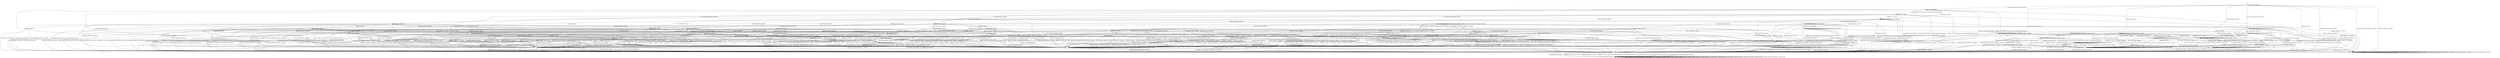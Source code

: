 digraph h16 {
s0 [label="s0"];
s1 [label="s1"];
s2 [label="s2"];
s6 [label="s6"];
s10 [label="s10"];
s11 [label="s11"];
s50 [label="s50"];
s51 [label="s51"];
s3 [label="s3"];
s4 [label="s4"];
s7 [label="s7"];
s8 [label="s8"];
s9 [label="s9"];
s12 [label="s12"];
s14 [label="s14"];
s52 [label="s52"];
s54 [label="s54"];
s55 [label="s55"];
s57 [label="s57"];
s5 [label="s5"];
s13 [label="s13"];
s15 [label="s15"];
s16 [label="s16"];
s19 [label="s19"];
s24 [label="s24"];
s26 [label="s26"];
s27 [label="s27"];
s31 [label="s31"];
s38 [label="s38"];
s53 [label="s53"];
s56 [label="s56"];
s58 [label="s58"];
s17 [label="s17"];
s25 [label="s25"];
s32 [label="s32"];
s33 [label="s33"];
s34 [label="s34"];
s35 [label="s35"];
s39 [label="s39"];
s40 [label="s40"];
s44 [label="s44"];
s47 [label="s47"];
s18 [label="s18"];
s20 [label="s20"];
s21 [label="s21"];
s22 [label="s22"];
s43 [label="s43"];
s46 [label="s46"];
s48 [label="s48"];
s49 [label="s49"];
s23 [label="s23"];
s28 [label="s28"];
s29 [label="s29"];
s30 [label="s30"];
s36 [label="s36"];
s41 [label="s41"];
s37 [label="s37"];
s42 [label="s42"];
s45 [label="s45"];
s0 -> s1 [label="RSA_CLIENT_HELLO / HELLO_VERIFY_REQUEST"];
s0 -> s2 [label="RSA_CLIENT_KEY_EXCHANGE / TIMEOUT"];
s0 -> s10 [label="CHANGE_CIPHER_SPEC / TIMEOUT"];
s0 -> s11 [label="FINISHED / TIMEOUT"];
s0 -> s0 [label="APPLICATION / TIMEOUT"];
s0 -> s51 [label="CERTIFICATE / TIMEOUT"];
s0 -> s50 [label="EMPTY_CERTIFICATE / TIMEOUT"];
s0 -> s11 [label="CERTIFICATE_VERIFY / TIMEOUT"];
s0 -> s6 [label="Alert(WARNING,CLOSE_NOTIFY) / TIMEOUT"];
s0 -> s6 [label="Alert(FATAL,UNEXPECTED_MESSAGE) / TIMEOUT"];
s1 -> s3 [label="RSA_CLIENT_HELLO / SERVER_HELLO,CERTIFICATE,SERVER_HELLO_DONE"];
s1 -> s4 [label="RSA_CLIENT_KEY_EXCHANGE / TIMEOUT"];
s1 -> s10 [label="CHANGE_CIPHER_SPEC / TIMEOUT"];
s1 -> s7 [label="FINISHED / TIMEOUT"];
s1 -> s1 [label="APPLICATION / TIMEOUT"];
s1 -> s12 [label="CERTIFICATE / TIMEOUT"];
s1 -> s14 [label="EMPTY_CERTIFICATE / TIMEOUT"];
s1 -> s7 [label="CERTIFICATE_VERIFY / TIMEOUT"];
s1 -> s6 [label="Alert(WARNING,CLOSE_NOTIFY) / Alert(WARNING,CLOSE_NOTIFY)"];
s1 -> s6 [label="Alert(FATAL,UNEXPECTED_MESSAGE) / TIMEOUT"];
s2 -> s52 [label="RSA_CLIENT_HELLO / TIMEOUT"];
s2 -> s11 [label="RSA_CLIENT_KEY_EXCHANGE / TIMEOUT"];
s2 -> s8 [label="CHANGE_CIPHER_SPEC / TIMEOUT"];
s2 -> s54 [label="FINISHED / TIMEOUT"];
s2 -> s2 [label="APPLICATION / TIMEOUT"];
s2 -> s57 [label="CERTIFICATE / TIMEOUT"];
s2 -> s57 [label="EMPTY_CERTIFICATE / TIMEOUT"];
s2 -> s2 [label="CERTIFICATE_VERIFY / TIMEOUT"];
s2 -> s6 [label="Alert(WARNING,CLOSE_NOTIFY) / TIMEOUT"];
s2 -> s6 [label="Alert(FATAL,UNEXPECTED_MESSAGE) / TIMEOUT"];
s6 -> s9 [label="RSA_CLIENT_HELLO / TIMEOUT"];
s6 -> s9 [label="RSA_CLIENT_KEY_EXCHANGE / TIMEOUT"];
s6 -> s9 [label="CHANGE_CIPHER_SPEC / TIMEOUT"];
s6 -> s9 [label="FINISHED / TIMEOUT"];
s6 -> s9 [label="APPLICATION / TIMEOUT"];
s6 -> s9 [label="CERTIFICATE / TIMEOUT"];
s6 -> s9 [label="EMPTY_CERTIFICATE / TIMEOUT"];
s6 -> s9 [label="CERTIFICATE_VERIFY / TIMEOUT"];
s6 -> s9 [label="Alert(WARNING,CLOSE_NOTIFY) / TIMEOUT"];
s6 -> s9 [label="Alert(FATAL,UNEXPECTED_MESSAGE) / TIMEOUT"];
s10 -> s10 [label="RSA_CLIENT_HELLO / TIMEOUT"];
s10 -> s10 [label="RSA_CLIENT_KEY_EXCHANGE / TIMEOUT"];
s10 -> s10 [label="CHANGE_CIPHER_SPEC / TIMEOUT"];
s10 -> s10 [label="FINISHED / TIMEOUT"];
s10 -> s10 [label="APPLICATION / TIMEOUT"];
s10 -> s10 [label="CERTIFICATE / TIMEOUT"];
s10 -> s10 [label="EMPTY_CERTIFICATE / TIMEOUT"];
s10 -> s10 [label="CERTIFICATE_VERIFY / TIMEOUT"];
s10 -> s10 [label="Alert(WARNING,CLOSE_NOTIFY) / TIMEOUT"];
s10 -> s10 [label="Alert(FATAL,UNEXPECTED_MESSAGE) / TIMEOUT"];
s11 -> s11 [label="RSA_CLIENT_HELLO / TIMEOUT"];
s11 -> s11 [label="RSA_CLIENT_KEY_EXCHANGE / TIMEOUT"];
s11 -> s10 [label="CHANGE_CIPHER_SPEC / TIMEOUT"];
s11 -> s11 [label="FINISHED / TIMEOUT"];
s11 -> s11 [label="APPLICATION / TIMEOUT"];
s11 -> s11 [label="CERTIFICATE / TIMEOUT"];
s11 -> s11 [label="EMPTY_CERTIFICATE / TIMEOUT"];
s11 -> s11 [label="CERTIFICATE_VERIFY / TIMEOUT"];
s11 -> s6 [label="Alert(WARNING,CLOSE_NOTIFY) / TIMEOUT"];
s11 -> s6 [label="Alert(FATAL,UNEXPECTED_MESSAGE) / TIMEOUT"];
s50 -> s50 [label="RSA_CLIENT_HELLO / TIMEOUT"];
s50 -> s57 [label="RSA_CLIENT_KEY_EXCHANGE / TIMEOUT"];
s50 -> s8 [label="CHANGE_CIPHER_SPEC / TIMEOUT"];
s50 -> s55 [label="FINISHED / TIMEOUT"];
s50 -> s50 [label="APPLICATION / TIMEOUT"];
s50 -> s11 [label="CERTIFICATE / TIMEOUT"];
s50 -> s11 [label="EMPTY_CERTIFICATE / TIMEOUT"];
s50 -> s57 [label="CERTIFICATE_VERIFY / TIMEOUT"];
s50 -> s6 [label="Alert(WARNING,CLOSE_NOTIFY) / TIMEOUT"];
s50 -> s6 [label="Alert(FATAL,UNEXPECTED_MESSAGE) / TIMEOUT"];
s51 -> s51 [label="RSA_CLIENT_HELLO / TIMEOUT"];
s51 -> s11 [label="RSA_CLIENT_KEY_EXCHANGE / TIMEOUT"];
s51 -> s10 [label="CHANGE_CIPHER_SPEC / TIMEOUT"];
s51 -> s51 [label="FINISHED / TIMEOUT"];
s51 -> s51 [label="APPLICATION / TIMEOUT"];
s51 -> s11 [label="CERTIFICATE / TIMEOUT"];
s51 -> s11 [label="EMPTY_CERTIFICATE / TIMEOUT"];
s51 -> s57 [label="CERTIFICATE_VERIFY / TIMEOUT"];
s51 -> s6 [label="Alert(WARNING,CLOSE_NOTIFY) / TIMEOUT"];
s51 -> s6 [label="Alert(FATAL,UNEXPECTED_MESSAGE) / TIMEOUT"];
s3 -> s6 [label="RSA_CLIENT_HELLO / Alert(FATAL,UNEXPECTED_MESSAGE)"];
s3 -> s15 [label="RSA_CLIENT_KEY_EXCHANGE / TIMEOUT"];
s3 -> s10 [label="CHANGE_CIPHER_SPEC / TIMEOUT"];
s3 -> s7 [label="FINISHED / TIMEOUT"];
s3 -> s3 [label="APPLICATION / TIMEOUT"];
s3 -> s12 [label="CERTIFICATE / TIMEOUT"];
s3 -> s14 [label="EMPTY_CERTIFICATE / TIMEOUT"];
s3 -> s7 [label="CERTIFICATE_VERIFY / TIMEOUT"];
s3 -> s6 [label="Alert(WARNING,CLOSE_NOTIFY) / Alert(WARNING,CLOSE_NOTIFY)"];
s3 -> s6 [label="Alert(FATAL,UNEXPECTED_MESSAGE) / TIMEOUT"];
s4 -> s16 [label="RSA_CLIENT_HELLO / TIMEOUT"];
s4 -> s7 [label="RSA_CLIENT_KEY_EXCHANGE / TIMEOUT"];
s4 -> s5 [label="CHANGE_CIPHER_SPEC / TIMEOUT"];
s4 -> s24 [label="FINISHED / TIMEOUT"];
s4 -> s4 [label="APPLICATION / TIMEOUT"];
s4 -> s31 [label="CERTIFICATE / TIMEOUT"];
s4 -> s31 [label="EMPTY_CERTIFICATE / TIMEOUT"];
s4 -> s13 [label="CERTIFICATE_VERIFY / TIMEOUT"];
s4 -> s6 [label="Alert(WARNING,CLOSE_NOTIFY) / Alert(WARNING,CLOSE_NOTIFY)"];
s4 -> s6 [label="Alert(FATAL,UNEXPECTED_MESSAGE) / TIMEOUT"];
s7 -> s7 [label="RSA_CLIENT_HELLO / TIMEOUT"];
s7 -> s7 [label="RSA_CLIENT_KEY_EXCHANGE / TIMEOUT"];
s7 -> s10 [label="CHANGE_CIPHER_SPEC / TIMEOUT"];
s7 -> s7 [label="FINISHED / TIMEOUT"];
s7 -> s7 [label="APPLICATION / TIMEOUT"];
s7 -> s7 [label="CERTIFICATE / TIMEOUT"];
s7 -> s7 [label="EMPTY_CERTIFICATE / TIMEOUT"];
s7 -> s7 [label="CERTIFICATE_VERIFY / TIMEOUT"];
s7 -> s6 [label="Alert(WARNING,CLOSE_NOTIFY) / Alert(WARNING,CLOSE_NOTIFY)"];
s7 -> s6 [label="Alert(FATAL,UNEXPECTED_MESSAGE) / TIMEOUT"];
s8 -> s6 [label="RSA_CLIENT_HELLO / TIMEOUT"];
s8 -> s6 [label="RSA_CLIENT_KEY_EXCHANGE / TIMEOUT"];
s8 -> s10 [label="CHANGE_CIPHER_SPEC / TIMEOUT"];
s8 -> s6 [label="FINISHED / TIMEOUT"];
s8 -> s8 [label="APPLICATION / TIMEOUT"];
s8 -> s6 [label="CERTIFICATE / TIMEOUT"];
s8 -> s6 [label="EMPTY_CERTIFICATE / TIMEOUT"];
s8 -> s6 [label="CERTIFICATE_VERIFY / TIMEOUT"];
s8 -> s8 [label="Alert(WARNING,CLOSE_NOTIFY) / TIMEOUT"];
s8 -> s8 [label="Alert(FATAL,UNEXPECTED_MESSAGE) / TIMEOUT"];
s9 -> s9 [label="RSA_CLIENT_HELLO / SOCKET_CLOSED"];
s9 -> s9 [label="RSA_CLIENT_KEY_EXCHANGE / SOCKET_CLOSED"];
s9 -> s9 [label="CHANGE_CIPHER_SPEC / SOCKET_CLOSED"];
s9 -> s9 [label="FINISHED / SOCKET_CLOSED"];
s9 -> s9 [label="APPLICATION / SOCKET_CLOSED"];
s9 -> s9 [label="CERTIFICATE / SOCKET_CLOSED"];
s9 -> s9 [label="EMPTY_CERTIFICATE / SOCKET_CLOSED"];
s9 -> s9 [label="CERTIFICATE_VERIFY / SOCKET_CLOSED"];
s9 -> s9 [label="Alert(WARNING,CLOSE_NOTIFY) / SOCKET_CLOSED"];
s9 -> s9 [label="Alert(FATAL,UNEXPECTED_MESSAGE) / SOCKET_CLOSED"];
s12 -> s38 [label="RSA_CLIENT_HELLO / TIMEOUT"];
s12 -> s53 [label="RSA_CLIENT_KEY_EXCHANGE / TIMEOUT"];
s12 -> s10 [label="CHANGE_CIPHER_SPEC / TIMEOUT"];
s12 -> s12 [label="FINISHED / TIMEOUT"];
s12 -> s12 [label="APPLICATION / TIMEOUT"];
s12 -> s7 [label="CERTIFICATE / TIMEOUT"];
s12 -> s7 [label="EMPTY_CERTIFICATE / TIMEOUT"];
s12 -> s19 [label="CERTIFICATE_VERIFY / TIMEOUT"];
s12 -> s6 [label="Alert(WARNING,CLOSE_NOTIFY) / Alert(WARNING,CLOSE_NOTIFY)"];
s12 -> s6 [label="Alert(FATAL,UNEXPECTED_MESSAGE) / TIMEOUT"];
s14 -> s26 [label="RSA_CLIENT_HELLO / TIMEOUT"];
s14 -> s31 [label="RSA_CLIENT_KEY_EXCHANGE / TIMEOUT"];
s14 -> s5 [label="CHANGE_CIPHER_SPEC / TIMEOUT"];
s14 -> s27 [label="FINISHED / TIMEOUT"];
s14 -> s14 [label="APPLICATION / TIMEOUT"];
s14 -> s7 [label="CERTIFICATE / TIMEOUT"];
s14 -> s7 [label="EMPTY_CERTIFICATE / TIMEOUT"];
s14 -> s19 [label="CERTIFICATE_VERIFY / TIMEOUT"];
s14 -> s6 [label="Alert(WARNING,CLOSE_NOTIFY) / Alert(WARNING,CLOSE_NOTIFY)"];
s14 -> s6 [label="Alert(FATAL,UNEXPECTED_MESSAGE) / TIMEOUT"];
s52 -> s11 [label="RSA_CLIENT_HELLO / TIMEOUT"];
s52 -> s11 [label="RSA_CLIENT_KEY_EXCHANGE / TIMEOUT"];
s52 -> s8 [label="CHANGE_CIPHER_SPEC / TIMEOUT"];
s52 -> s56 [label="FINISHED / TIMEOUT"];
s52 -> s52 [label="APPLICATION / TIMEOUT"];
s52 -> s57 [label="CERTIFICATE / TIMEOUT"];
s52 -> s57 [label="EMPTY_CERTIFICATE / TIMEOUT"];
s52 -> s52 [label="CERTIFICATE_VERIFY / TIMEOUT"];
s52 -> s6 [label="Alert(WARNING,CLOSE_NOTIFY) / TIMEOUT"];
s52 -> s6 [label="Alert(FATAL,UNEXPECTED_MESSAGE) / TIMEOUT"];
s54 -> s56 [label="RSA_CLIENT_HELLO / TIMEOUT"];
s54 -> s11 [label="RSA_CLIENT_KEY_EXCHANGE / TIMEOUT"];
s54 -> s8 [label="CHANGE_CIPHER_SPEC / TIMEOUT"];
s54 -> s11 [label="FINISHED / TIMEOUT"];
s54 -> s54 [label="APPLICATION / TIMEOUT"];
s54 -> s58 [label="CERTIFICATE / TIMEOUT"];
s54 -> s58 [label="EMPTY_CERTIFICATE / TIMEOUT"];
s54 -> s54 [label="CERTIFICATE_VERIFY / TIMEOUT"];
s54 -> s6 [label="Alert(WARNING,CLOSE_NOTIFY) / TIMEOUT"];
s54 -> s6 [label="Alert(FATAL,UNEXPECTED_MESSAGE) / TIMEOUT"];
s55 -> s55 [label="RSA_CLIENT_HELLO / TIMEOUT"];
s55 -> s58 [label="RSA_CLIENT_KEY_EXCHANGE / TIMEOUT"];
s55 -> s8 [label="CHANGE_CIPHER_SPEC / TIMEOUT"];
s55 -> s11 [label="FINISHED / TIMEOUT"];
s55 -> s55 [label="APPLICATION / TIMEOUT"];
s55 -> s11 [label="CERTIFICATE / TIMEOUT"];
s55 -> s11 [label="EMPTY_CERTIFICATE / TIMEOUT"];
s55 -> s58 [label="CERTIFICATE_VERIFY / TIMEOUT"];
s55 -> s6 [label="Alert(WARNING,CLOSE_NOTIFY) / TIMEOUT"];
s55 -> s6 [label="Alert(FATAL,UNEXPECTED_MESSAGE) / TIMEOUT"];
s57 -> s57 [label="RSA_CLIENT_HELLO / TIMEOUT"];
s57 -> s11 [label="RSA_CLIENT_KEY_EXCHANGE / TIMEOUT"];
s57 -> s8 [label="CHANGE_CIPHER_SPEC / TIMEOUT"];
s57 -> s58 [label="FINISHED / TIMEOUT"];
s57 -> s57 [label="APPLICATION / TIMEOUT"];
s57 -> s11 [label="CERTIFICATE / TIMEOUT"];
s57 -> s11 [label="EMPTY_CERTIFICATE / TIMEOUT"];
s57 -> s57 [label="CERTIFICATE_VERIFY / TIMEOUT"];
s57 -> s6 [label="Alert(WARNING,CLOSE_NOTIFY) / TIMEOUT"];
s57 -> s6 [label="Alert(FATAL,UNEXPECTED_MESSAGE) / TIMEOUT"];
s5 -> s6 [label="RSA_CLIENT_HELLO / Alert(FATAL,UNEXPECTED_MESSAGE)"];
s5 -> s6 [label="RSA_CLIENT_KEY_EXCHANGE / Alert(FATAL,UNEXPECTED_MESSAGE)"];
s5 -> s10 [label="CHANGE_CIPHER_SPEC / TIMEOUT"];
s5 -> s6 [label="FINISHED / Alert(FATAL,UNEXPECTED_MESSAGE)"];
s5 -> s5 [label="APPLICATION / TIMEOUT"];
s5 -> s6 [label="CERTIFICATE / Alert(FATAL,UNEXPECTED_MESSAGE)"];
s5 -> s6 [label="EMPTY_CERTIFICATE / Alert(FATAL,UNEXPECTED_MESSAGE)"];
s5 -> s6 [label="CERTIFICATE_VERIFY / Alert(FATAL,UNEXPECTED_MESSAGE)"];
s5 -> s5 [label="Alert(WARNING,CLOSE_NOTIFY) / TIMEOUT"];
s5 -> s5 [label="Alert(FATAL,UNEXPECTED_MESSAGE) / TIMEOUT"];
s13 -> s39 [label="RSA_CLIENT_HELLO / TIMEOUT"];
s13 -> s7 [label="RSA_CLIENT_KEY_EXCHANGE / TIMEOUT"];
s13 -> s5 [label="CHANGE_CIPHER_SPEC / TIMEOUT"];
s13 -> s25 [label="FINISHED / TIMEOUT"];
s13 -> s13 [label="APPLICATION / TIMEOUT"];
s13 -> s32 [label="CERTIFICATE / TIMEOUT"];
s13 -> s32 [label="EMPTY_CERTIFICATE / TIMEOUT"];
s13 -> s7 [label="CERTIFICATE_VERIFY / TIMEOUT"];
s13 -> s6 [label="Alert(WARNING,CLOSE_NOTIFY) / Alert(WARNING,CLOSE_NOTIFY)"];
s13 -> s6 [label="Alert(FATAL,UNEXPECTED_MESSAGE) / TIMEOUT"];
s15 -> s16 [label="RSA_CLIENT_HELLO / TIMEOUT"];
s15 -> s7 [label="RSA_CLIENT_KEY_EXCHANGE / TIMEOUT"];
s15 -> s17 [label="CHANGE_CIPHER_SPEC / TIMEOUT"];
s15 -> s24 [label="FINISHED / TIMEOUT"];
s15 -> s15 [label="APPLICATION / TIMEOUT"];
s15 -> s31 [label="CERTIFICATE / TIMEOUT"];
s15 -> s31 [label="EMPTY_CERTIFICATE / TIMEOUT"];
s15 -> s13 [label="CERTIFICATE_VERIFY / TIMEOUT"];
s15 -> s6 [label="Alert(WARNING,CLOSE_NOTIFY) / Alert(WARNING,CLOSE_NOTIFY)"];
s15 -> s6 [label="Alert(FATAL,UNEXPECTED_MESSAGE) / TIMEOUT"];
s16 -> s7 [label="RSA_CLIENT_HELLO / TIMEOUT"];
s16 -> s7 [label="RSA_CLIENT_KEY_EXCHANGE / TIMEOUT"];
s16 -> s5 [label="CHANGE_CIPHER_SPEC / TIMEOUT"];
s16 -> s34 [label="FINISHED / TIMEOUT"];
s16 -> s16 [label="APPLICATION / TIMEOUT"];
s16 -> s33 [label="CERTIFICATE / TIMEOUT"];
s16 -> s33 [label="EMPTY_CERTIFICATE / TIMEOUT"];
s16 -> s39 [label="CERTIFICATE_VERIFY / TIMEOUT"];
s16 -> s6 [label="Alert(WARNING,CLOSE_NOTIFY) / Alert(WARNING,CLOSE_NOTIFY)"];
s16 -> s6 [label="Alert(FATAL,UNEXPECTED_MESSAGE) / TIMEOUT"];
s19 -> s40 [label="RSA_CLIENT_HELLO / TIMEOUT"];
s19 -> s32 [label="RSA_CLIENT_KEY_EXCHANGE / TIMEOUT"];
s19 -> s5 [label="CHANGE_CIPHER_SPEC / TIMEOUT"];
s19 -> s35 [label="FINISHED / TIMEOUT"];
s19 -> s19 [label="APPLICATION / TIMEOUT"];
s19 -> s7 [label="CERTIFICATE / TIMEOUT"];
s19 -> s7 [label="EMPTY_CERTIFICATE / TIMEOUT"];
s19 -> s7 [label="CERTIFICATE_VERIFY / TIMEOUT"];
s19 -> s6 [label="Alert(WARNING,CLOSE_NOTIFY) / Alert(WARNING,CLOSE_NOTIFY)"];
s19 -> s6 [label="Alert(FATAL,UNEXPECTED_MESSAGE) / TIMEOUT"];
s24 -> s34 [label="RSA_CLIENT_HELLO / TIMEOUT"];
s24 -> s7 [label="RSA_CLIENT_KEY_EXCHANGE / TIMEOUT"];
s24 -> s5 [label="CHANGE_CIPHER_SPEC / TIMEOUT"];
s24 -> s7 [label="FINISHED / TIMEOUT"];
s24 -> s24 [label="APPLICATION / TIMEOUT"];
s24 -> s47 [label="CERTIFICATE / TIMEOUT"];
s24 -> s47 [label="EMPTY_CERTIFICATE / TIMEOUT"];
s24 -> s25 [label="CERTIFICATE_VERIFY / TIMEOUT"];
s24 -> s6 [label="Alert(WARNING,CLOSE_NOTIFY) / Alert(WARNING,CLOSE_NOTIFY)"];
s24 -> s6 [label="Alert(FATAL,UNEXPECTED_MESSAGE) / TIMEOUT"];
s26 -> s7 [label="RSA_CLIENT_HELLO / TIMEOUT"];
s26 -> s33 [label="RSA_CLIENT_KEY_EXCHANGE / TIMEOUT"];
s26 -> s5 [label="CHANGE_CIPHER_SPEC / TIMEOUT"];
s26 -> s44 [label="FINISHED / TIMEOUT"];
s26 -> s26 [label="APPLICATION / TIMEOUT"];
s26 -> s7 [label="CERTIFICATE / TIMEOUT"];
s26 -> s7 [label="EMPTY_CERTIFICATE / TIMEOUT"];
s26 -> s40 [label="CERTIFICATE_VERIFY / TIMEOUT"];
s26 -> s6 [label="Alert(WARNING,CLOSE_NOTIFY) / Alert(WARNING,CLOSE_NOTIFY)"];
s26 -> s6 [label="Alert(FATAL,UNEXPECTED_MESSAGE) / TIMEOUT"];
s27 -> s44 [label="RSA_CLIENT_HELLO / TIMEOUT"];
s27 -> s47 [label="RSA_CLIENT_KEY_EXCHANGE / TIMEOUT"];
s27 -> s5 [label="CHANGE_CIPHER_SPEC / TIMEOUT"];
s27 -> s7 [label="FINISHED / TIMEOUT"];
s27 -> s27 [label="APPLICATION / TIMEOUT"];
s27 -> s7 [label="CERTIFICATE / TIMEOUT"];
s27 -> s7 [label="EMPTY_CERTIFICATE / TIMEOUT"];
s27 -> s35 [label="CERTIFICATE_VERIFY / TIMEOUT"];
s27 -> s6 [label="Alert(WARNING,CLOSE_NOTIFY) / Alert(WARNING,CLOSE_NOTIFY)"];
s27 -> s6 [label="Alert(FATAL,UNEXPECTED_MESSAGE) / TIMEOUT"];
s31 -> s33 [label="RSA_CLIENT_HELLO / TIMEOUT"];
s31 -> s7 [label="RSA_CLIENT_KEY_EXCHANGE / TIMEOUT"];
s31 -> s5 [label="CHANGE_CIPHER_SPEC / TIMEOUT"];
s31 -> s47 [label="FINISHED / TIMEOUT"];
s31 -> s31 [label="APPLICATION / TIMEOUT"];
s31 -> s7 [label="CERTIFICATE / TIMEOUT"];
s31 -> s7 [label="EMPTY_CERTIFICATE / TIMEOUT"];
s31 -> s32 [label="CERTIFICATE_VERIFY / TIMEOUT"];
s31 -> s6 [label="Alert(WARNING,CLOSE_NOTIFY) / Alert(WARNING,CLOSE_NOTIFY)"];
s31 -> s6 [label="Alert(FATAL,UNEXPECTED_MESSAGE) / TIMEOUT"];
s38 -> s7 [label="RSA_CLIENT_HELLO / TIMEOUT"];
s38 -> s38 [label="RSA_CLIENT_KEY_EXCHANGE / TIMEOUT"];
s38 -> s10 [label="CHANGE_CIPHER_SPEC / TIMEOUT"];
s38 -> s38 [label="FINISHED / TIMEOUT"];
s38 -> s38 [label="APPLICATION / TIMEOUT"];
s38 -> s7 [label="CERTIFICATE / TIMEOUT"];
s38 -> s7 [label="EMPTY_CERTIFICATE / TIMEOUT"];
s38 -> s40 [label="CERTIFICATE_VERIFY / TIMEOUT"];
s38 -> s6 [label="Alert(WARNING,CLOSE_NOTIFY) / Alert(WARNING,CLOSE_NOTIFY)"];
s38 -> s6 [label="Alert(FATAL,UNEXPECTED_MESSAGE) / TIMEOUT"];
s53 -> s38 [label="RSA_CLIENT_HELLO / TIMEOUT"];
s53 -> s7 [label="RSA_CLIENT_KEY_EXCHANGE / TIMEOUT"];
s53 -> s10 [label="CHANGE_CIPHER_SPEC / TIMEOUT"];
s53 -> s53 [label="FINISHED / TIMEOUT"];
s53 -> s53 [label="APPLICATION / TIMEOUT"];
s53 -> s7 [label="CERTIFICATE / TIMEOUT"];
s53 -> s7 [label="EMPTY_CERTIFICATE / TIMEOUT"];
s53 -> s32 [label="CERTIFICATE_VERIFY / TIMEOUT"];
s53 -> s6 [label="Alert(WARNING,CLOSE_NOTIFY) / Alert(WARNING,CLOSE_NOTIFY)"];
s53 -> s6 [label="Alert(FATAL,UNEXPECTED_MESSAGE) / TIMEOUT"];
s56 -> s11 [label="RSA_CLIENT_HELLO / TIMEOUT"];
s56 -> s11 [label="RSA_CLIENT_KEY_EXCHANGE / TIMEOUT"];
s56 -> s8 [label="CHANGE_CIPHER_SPEC / TIMEOUT"];
s56 -> s11 [label="FINISHED / TIMEOUT"];
s56 -> s56 [label="APPLICATION / TIMEOUT"];
s56 -> s58 [label="CERTIFICATE / TIMEOUT"];
s56 -> s58 [label="EMPTY_CERTIFICATE / TIMEOUT"];
s56 -> s56 [label="CERTIFICATE_VERIFY / TIMEOUT"];
s56 -> s6 [label="Alert(WARNING,CLOSE_NOTIFY) / TIMEOUT"];
s56 -> s6 [label="Alert(FATAL,UNEXPECTED_MESSAGE) / TIMEOUT"];
s58 -> s58 [label="RSA_CLIENT_HELLO / TIMEOUT"];
s58 -> s11 [label="RSA_CLIENT_KEY_EXCHANGE / TIMEOUT"];
s58 -> s8 [label="CHANGE_CIPHER_SPEC / TIMEOUT"];
s58 -> s11 [label="FINISHED / TIMEOUT"];
s58 -> s58 [label="APPLICATION / TIMEOUT"];
s58 -> s11 [label="CERTIFICATE / TIMEOUT"];
s58 -> s11 [label="EMPTY_CERTIFICATE / TIMEOUT"];
s58 -> s58 [label="CERTIFICATE_VERIFY / TIMEOUT"];
s58 -> s6 [label="Alert(WARNING,CLOSE_NOTIFY) / TIMEOUT"];
s58 -> s6 [label="Alert(FATAL,UNEXPECTED_MESSAGE) / TIMEOUT"];
s17 -> s20 [label="RSA_CLIENT_HELLO / TIMEOUT"];
s17 -> s7 [label="RSA_CLIENT_KEY_EXCHANGE / TIMEOUT"];
s17 -> s10 [label="CHANGE_CIPHER_SPEC / TIMEOUT"];
s17 -> s18 [label="FINISHED / CHANGE_CIPHER_SPEC,FINISHED,CHANGE_CIPHER_SPEC,FINISHED"];
s17 -> s17 [label="APPLICATION / TIMEOUT"];
s17 -> s22 [label="CERTIFICATE / TIMEOUT"];
s17 -> s22 [label="EMPTY_CERTIFICATE / TIMEOUT"];
s17 -> s21 [label="CERTIFICATE_VERIFY / TIMEOUT"];
s17 -> s17 [label="Alert(WARNING,CLOSE_NOTIFY) / TIMEOUT"];
s17 -> s17 [label="Alert(FATAL,UNEXPECTED_MESSAGE) / TIMEOUT"];
s25 -> s43 [label="RSA_CLIENT_HELLO / TIMEOUT"];
s25 -> s7 [label="RSA_CLIENT_KEY_EXCHANGE / TIMEOUT"];
s25 -> s5 [label="CHANGE_CIPHER_SPEC / TIMEOUT"];
s25 -> s7 [label="FINISHED / TIMEOUT"];
s25 -> s25 [label="APPLICATION / TIMEOUT"];
s25 -> s48 [label="CERTIFICATE / TIMEOUT"];
s25 -> s48 [label="EMPTY_CERTIFICATE / TIMEOUT"];
s25 -> s7 [label="CERTIFICATE_VERIFY / TIMEOUT"];
s25 -> s6 [label="Alert(WARNING,CLOSE_NOTIFY) / Alert(WARNING,CLOSE_NOTIFY)"];
s25 -> s6 [label="Alert(FATAL,UNEXPECTED_MESSAGE) / TIMEOUT"];
s32 -> s46 [label="RSA_CLIENT_HELLO / TIMEOUT"];
s32 -> s7 [label="RSA_CLIENT_KEY_EXCHANGE / TIMEOUT"];
s32 -> s5 [label="CHANGE_CIPHER_SPEC / TIMEOUT"];
s32 -> s48 [label="FINISHED / TIMEOUT"];
s32 -> s32 [label="APPLICATION / TIMEOUT"];
s32 -> s7 [label="CERTIFICATE / TIMEOUT"];
s32 -> s7 [label="EMPTY_CERTIFICATE / TIMEOUT"];
s32 -> s7 [label="CERTIFICATE_VERIFY / TIMEOUT"];
s32 -> s6 [label="Alert(WARNING,CLOSE_NOTIFY) / Alert(WARNING,CLOSE_NOTIFY)"];
s32 -> s6 [label="Alert(FATAL,UNEXPECTED_MESSAGE) / TIMEOUT"];
s33 -> s7 [label="RSA_CLIENT_HELLO / TIMEOUT"];
s33 -> s7 [label="RSA_CLIENT_KEY_EXCHANGE / TIMEOUT"];
s33 -> s5 [label="CHANGE_CIPHER_SPEC / TIMEOUT"];
s33 -> s49 [label="FINISHED / TIMEOUT"];
s33 -> s33 [label="APPLICATION / TIMEOUT"];
s33 -> s7 [label="CERTIFICATE / TIMEOUT"];
s33 -> s7 [label="EMPTY_CERTIFICATE / TIMEOUT"];
s33 -> s46 [label="CERTIFICATE_VERIFY / TIMEOUT"];
s33 -> s6 [label="Alert(WARNING,CLOSE_NOTIFY) / Alert(WARNING,CLOSE_NOTIFY)"];
s33 -> s6 [label="Alert(FATAL,UNEXPECTED_MESSAGE) / TIMEOUT"];
s34 -> s7 [label="RSA_CLIENT_HELLO / TIMEOUT"];
s34 -> s7 [label="RSA_CLIENT_KEY_EXCHANGE / TIMEOUT"];
s34 -> s5 [label="CHANGE_CIPHER_SPEC / TIMEOUT"];
s34 -> s7 [label="FINISHED / TIMEOUT"];
s34 -> s34 [label="APPLICATION / TIMEOUT"];
s34 -> s49 [label="CERTIFICATE / TIMEOUT"];
s34 -> s49 [label="EMPTY_CERTIFICATE / TIMEOUT"];
s34 -> s43 [label="CERTIFICATE_VERIFY / TIMEOUT"];
s34 -> s6 [label="Alert(WARNING,CLOSE_NOTIFY) / Alert(WARNING,CLOSE_NOTIFY)"];
s34 -> s6 [label="Alert(FATAL,UNEXPECTED_MESSAGE) / TIMEOUT"];
s35 -> s35 [label="RSA_CLIENT_HELLO / TIMEOUT"];
s35 -> s48 [label="RSA_CLIENT_KEY_EXCHANGE / TIMEOUT"];
s35 -> s5 [label="CHANGE_CIPHER_SPEC / TIMEOUT"];
s35 -> s7 [label="FINISHED / TIMEOUT"];
s35 -> s35 [label="APPLICATION / TIMEOUT"];
s35 -> s7 [label="CERTIFICATE / TIMEOUT"];
s35 -> s7 [label="EMPTY_CERTIFICATE / TIMEOUT"];
s35 -> s7 [label="CERTIFICATE_VERIFY / TIMEOUT"];
s35 -> s6 [label="Alert(WARNING,CLOSE_NOTIFY) / Alert(WARNING,CLOSE_NOTIFY)"];
s35 -> s6 [label="Alert(FATAL,UNEXPECTED_MESSAGE) / TIMEOUT"];
s39 -> s7 [label="RSA_CLIENT_HELLO / TIMEOUT"];
s39 -> s7 [label="RSA_CLIENT_KEY_EXCHANGE / TIMEOUT"];
s39 -> s5 [label="CHANGE_CIPHER_SPEC / TIMEOUT"];
s39 -> s43 [label="FINISHED / TIMEOUT"];
s39 -> s39 [label="APPLICATION / TIMEOUT"];
s39 -> s46 [label="CERTIFICATE / TIMEOUT"];
s39 -> s46 [label="EMPTY_CERTIFICATE / TIMEOUT"];
s39 -> s7 [label="CERTIFICATE_VERIFY / TIMEOUT"];
s39 -> s6 [label="Alert(WARNING,CLOSE_NOTIFY) / Alert(WARNING,CLOSE_NOTIFY)"];
s39 -> s6 [label="Alert(FATAL,UNEXPECTED_MESSAGE) / TIMEOUT"];
s40 -> s7 [label="RSA_CLIENT_HELLO / TIMEOUT"];
s40 -> s46 [label="RSA_CLIENT_KEY_EXCHANGE / TIMEOUT"];
s40 -> s5 [label="CHANGE_CIPHER_SPEC / TIMEOUT"];
s40 -> s35 [label="FINISHED / TIMEOUT"];
s40 -> s40 [label="APPLICATION / TIMEOUT"];
s40 -> s7 [label="CERTIFICATE / TIMEOUT"];
s40 -> s7 [label="EMPTY_CERTIFICATE / TIMEOUT"];
s40 -> s7 [label="CERTIFICATE_VERIFY / TIMEOUT"];
s40 -> s6 [label="Alert(WARNING,CLOSE_NOTIFY) / Alert(WARNING,CLOSE_NOTIFY)"];
s40 -> s6 [label="Alert(FATAL,UNEXPECTED_MESSAGE) / TIMEOUT"];
s44 -> s7 [label="RSA_CLIENT_HELLO / TIMEOUT"];
s44 -> s49 [label="RSA_CLIENT_KEY_EXCHANGE / TIMEOUT"];
s44 -> s5 [label="CHANGE_CIPHER_SPEC / TIMEOUT"];
s44 -> s7 [label="FINISHED / TIMEOUT"];
s44 -> s44 [label="APPLICATION / TIMEOUT"];
s44 -> s7 [label="CERTIFICATE / TIMEOUT"];
s44 -> s7 [label="EMPTY_CERTIFICATE / TIMEOUT"];
s44 -> s35 [label="CERTIFICATE_VERIFY / TIMEOUT"];
s44 -> s6 [label="Alert(WARNING,CLOSE_NOTIFY) / Alert(WARNING,CLOSE_NOTIFY)"];
s44 -> s6 [label="Alert(FATAL,UNEXPECTED_MESSAGE) / TIMEOUT"];
s47 -> s49 [label="RSA_CLIENT_HELLO / TIMEOUT"];
s47 -> s7 [label="RSA_CLIENT_KEY_EXCHANGE / TIMEOUT"];
s47 -> s5 [label="CHANGE_CIPHER_SPEC / TIMEOUT"];
s47 -> s7 [label="FINISHED / TIMEOUT"];
s47 -> s47 [label="APPLICATION / TIMEOUT"];
s47 -> s7 [label="CERTIFICATE / TIMEOUT"];
s47 -> s7 [label="EMPTY_CERTIFICATE / TIMEOUT"];
s47 -> s48 [label="CERTIFICATE_VERIFY / TIMEOUT"];
s47 -> s6 [label="Alert(WARNING,CLOSE_NOTIFY) / Alert(WARNING,CLOSE_NOTIFY)"];
s47 -> s6 [label="Alert(FATAL,UNEXPECTED_MESSAGE) / TIMEOUT"];
s18 -> s18 [label="RSA_CLIENT_HELLO / TIMEOUT"];
s18 -> s18 [label="RSA_CLIENT_KEY_EXCHANGE / TIMEOUT"];
s18 -> s10 [label="CHANGE_CIPHER_SPEC / TIMEOUT"];
s18 -> s18 [label="FINISHED / TIMEOUT"];
s18 -> s6 [label="APPLICATION / APPLICATION"];
s18 -> s18 [label="CERTIFICATE / TIMEOUT"];
s18 -> s18 [label="EMPTY_CERTIFICATE / TIMEOUT"];
s18 -> s18 [label="CERTIFICATE_VERIFY / TIMEOUT"];
s18 -> s6 [label="Alert(WARNING,CLOSE_NOTIFY) / TIMEOUT"];
s18 -> s6 [label="Alert(FATAL,UNEXPECTED_MESSAGE) / TIMEOUT"];
s20 -> s7 [label="RSA_CLIENT_HELLO / TIMEOUT"];
s20 -> s7 [label="RSA_CLIENT_KEY_EXCHANGE / TIMEOUT"];
s20 -> s5 [label="CHANGE_CIPHER_SPEC / TIMEOUT"];
s20 -> s36 [label="FINISHED / TIMEOUT"];
s20 -> s7 [label="APPLICATION / TIMEOUT"];
s20 -> s23 [label="CERTIFICATE / TIMEOUT"];
s20 -> s23 [label="EMPTY_CERTIFICATE / TIMEOUT"];
s20 -> s41 [label="CERTIFICATE_VERIFY / TIMEOUT"];
s20 -> s6 [label="Alert(WARNING,CLOSE_NOTIFY) / Alert(WARNING,CLOSE_NOTIFY)"];
s20 -> s6 [label="Alert(FATAL,UNEXPECTED_MESSAGE) / TIMEOUT"];
s21 -> s41 [label="RSA_CLIENT_HELLO / TIMEOUT"];
s21 -> s7 [label="RSA_CLIENT_KEY_EXCHANGE / TIMEOUT"];
s21 -> s5 [label="CHANGE_CIPHER_SPEC / TIMEOUT"];
s21 -> s28 [label="FINISHED / TIMEOUT"];
s21 -> s7 [label="APPLICATION / TIMEOUT"];
s21 -> s29 [label="CERTIFICATE / TIMEOUT"];
s21 -> s29 [label="EMPTY_CERTIFICATE / TIMEOUT"];
s21 -> s7 [label="CERTIFICATE_VERIFY / TIMEOUT"];
s21 -> s6 [label="Alert(WARNING,CLOSE_NOTIFY) / Alert(WARNING,CLOSE_NOTIFY)"];
s21 -> s6 [label="Alert(FATAL,UNEXPECTED_MESSAGE) / TIMEOUT"];
s22 -> s23 [label="RSA_CLIENT_HELLO / TIMEOUT"];
s22 -> s7 [label="RSA_CLIENT_KEY_EXCHANGE / TIMEOUT"];
s22 -> s5 [label="CHANGE_CIPHER_SPEC / TIMEOUT"];
s22 -> s30 [label="FINISHED / TIMEOUT"];
s22 -> s7 [label="APPLICATION / TIMEOUT"];
s22 -> s7 [label="CERTIFICATE / TIMEOUT"];
s22 -> s7 [label="EMPTY_CERTIFICATE / TIMEOUT"];
s22 -> s29 [label="CERTIFICATE_VERIFY / TIMEOUT"];
s22 -> s6 [label="Alert(WARNING,CLOSE_NOTIFY) / Alert(WARNING,CLOSE_NOTIFY)"];
s22 -> s6 [label="Alert(FATAL,UNEXPECTED_MESSAGE) / TIMEOUT"];
s43 -> s7 [label="RSA_CLIENT_HELLO / TIMEOUT"];
s43 -> s7 [label="RSA_CLIENT_KEY_EXCHANGE / TIMEOUT"];
s43 -> s5 [label="CHANGE_CIPHER_SPEC / TIMEOUT"];
s43 -> s7 [label="FINISHED / TIMEOUT"];
s43 -> s43 [label="APPLICATION / TIMEOUT"];
s43 -> s48 [label="CERTIFICATE / TIMEOUT"];
s43 -> s48 [label="EMPTY_CERTIFICATE / TIMEOUT"];
s43 -> s7 [label="CERTIFICATE_VERIFY / TIMEOUT"];
s43 -> s6 [label="Alert(WARNING,CLOSE_NOTIFY) / Alert(WARNING,CLOSE_NOTIFY)"];
s43 -> s6 [label="Alert(FATAL,UNEXPECTED_MESSAGE) / TIMEOUT"];
s46 -> s7 [label="RSA_CLIENT_HELLO / TIMEOUT"];
s46 -> s7 [label="RSA_CLIENT_KEY_EXCHANGE / TIMEOUT"];
s46 -> s5 [label="CHANGE_CIPHER_SPEC / TIMEOUT"];
s46 -> s48 [label="FINISHED / TIMEOUT"];
s46 -> s46 [label="APPLICATION / TIMEOUT"];
s46 -> s7 [label="CERTIFICATE / TIMEOUT"];
s46 -> s7 [label="EMPTY_CERTIFICATE / TIMEOUT"];
s46 -> s7 [label="CERTIFICATE_VERIFY / TIMEOUT"];
s46 -> s6 [label="Alert(WARNING,CLOSE_NOTIFY) / Alert(WARNING,CLOSE_NOTIFY)"];
s46 -> s6 [label="Alert(FATAL,UNEXPECTED_MESSAGE) / TIMEOUT"];
s48 -> s48 [label="RSA_CLIENT_HELLO / TIMEOUT"];
s48 -> s7 [label="RSA_CLIENT_KEY_EXCHANGE / TIMEOUT"];
s48 -> s5 [label="CHANGE_CIPHER_SPEC / TIMEOUT"];
s48 -> s7 [label="FINISHED / TIMEOUT"];
s48 -> s48 [label="APPLICATION / TIMEOUT"];
s48 -> s7 [label="CERTIFICATE / TIMEOUT"];
s48 -> s7 [label="EMPTY_CERTIFICATE / TIMEOUT"];
s48 -> s7 [label="CERTIFICATE_VERIFY / TIMEOUT"];
s48 -> s6 [label="Alert(WARNING,CLOSE_NOTIFY) / Alert(WARNING,CLOSE_NOTIFY)"];
s48 -> s6 [label="Alert(FATAL,UNEXPECTED_MESSAGE) / TIMEOUT"];
s49 -> s7 [label="RSA_CLIENT_HELLO / TIMEOUT"];
s49 -> s7 [label="RSA_CLIENT_KEY_EXCHANGE / TIMEOUT"];
s49 -> s5 [label="CHANGE_CIPHER_SPEC / TIMEOUT"];
s49 -> s7 [label="FINISHED / TIMEOUT"];
s49 -> s49 [label="APPLICATION / TIMEOUT"];
s49 -> s7 [label="CERTIFICATE / TIMEOUT"];
s49 -> s7 [label="EMPTY_CERTIFICATE / TIMEOUT"];
s49 -> s48 [label="CERTIFICATE_VERIFY / TIMEOUT"];
s49 -> s6 [label="Alert(WARNING,CLOSE_NOTIFY) / Alert(WARNING,CLOSE_NOTIFY)"];
s49 -> s6 [label="Alert(FATAL,UNEXPECTED_MESSAGE) / TIMEOUT"];
s23 -> s7 [label="RSA_CLIENT_HELLO / TIMEOUT"];
s23 -> s7 [label="RSA_CLIENT_KEY_EXCHANGE / TIMEOUT"];
s23 -> s5 [label="CHANGE_CIPHER_SPEC / TIMEOUT"];
s23 -> s37 [label="FINISHED / TIMEOUT"];
s23 -> s7 [label="APPLICATION / TIMEOUT"];
s23 -> s7 [label="CERTIFICATE / TIMEOUT"];
s23 -> s7 [label="EMPTY_CERTIFICATE / TIMEOUT"];
s23 -> s42 [label="CERTIFICATE_VERIFY / TIMEOUT"];
s23 -> s6 [label="Alert(WARNING,CLOSE_NOTIFY) / Alert(WARNING,CLOSE_NOTIFY)"];
s23 -> s6 [label="Alert(FATAL,UNEXPECTED_MESSAGE) / TIMEOUT"];
s28 -> s43 [label="RSA_CLIENT_HELLO / TIMEOUT"];
s28 -> s7 [label="RSA_CLIENT_KEY_EXCHANGE / TIMEOUT"];
s28 -> s5 [label="CHANGE_CIPHER_SPEC / TIMEOUT"];
s28 -> s7 [label="FINISHED / TIMEOUT"];
s28 -> s7 [label="APPLICATION / TIMEOUT"];
s28 -> s45 [label="CERTIFICATE / TIMEOUT"];
s28 -> s45 [label="EMPTY_CERTIFICATE / TIMEOUT"];
s28 -> s7 [label="CERTIFICATE_VERIFY / TIMEOUT"];
s28 -> s6 [label="Alert(WARNING,CLOSE_NOTIFY) / Alert(WARNING,CLOSE_NOTIFY)"];
s28 -> s6 [label="Alert(FATAL,UNEXPECTED_MESSAGE) / TIMEOUT"];
s29 -> s42 [label="RSA_CLIENT_HELLO / TIMEOUT"];
s29 -> s7 [label="RSA_CLIENT_KEY_EXCHANGE / TIMEOUT"];
s29 -> s5 [label="CHANGE_CIPHER_SPEC / TIMEOUT"];
s29 -> s45 [label="FINISHED / TIMEOUT"];
s29 -> s7 [label="APPLICATION / TIMEOUT"];
s29 -> s7 [label="CERTIFICATE / TIMEOUT"];
s29 -> s7 [label="EMPTY_CERTIFICATE / TIMEOUT"];
s29 -> s7 [label="CERTIFICATE_VERIFY / TIMEOUT"];
s29 -> s6 [label="Alert(WARNING,CLOSE_NOTIFY) / Alert(WARNING,CLOSE_NOTIFY)"];
s29 -> s6 [label="Alert(FATAL,UNEXPECTED_MESSAGE) / TIMEOUT"];
s30 -> s37 [label="RSA_CLIENT_HELLO / TIMEOUT"];
s30 -> s7 [label="RSA_CLIENT_KEY_EXCHANGE / TIMEOUT"];
s30 -> s5 [label="CHANGE_CIPHER_SPEC / TIMEOUT"];
s30 -> s7 [label="FINISHED / TIMEOUT"];
s30 -> s7 [label="APPLICATION / TIMEOUT"];
s30 -> s7 [label="CERTIFICATE / TIMEOUT"];
s30 -> s7 [label="EMPTY_CERTIFICATE / TIMEOUT"];
s30 -> s45 [label="CERTIFICATE_VERIFY / TIMEOUT"];
s30 -> s6 [label="Alert(WARNING,CLOSE_NOTIFY) / Alert(WARNING,CLOSE_NOTIFY)"];
s30 -> s6 [label="Alert(FATAL,UNEXPECTED_MESSAGE) / TIMEOUT"];
s36 -> s7 [label="RSA_CLIENT_HELLO / TIMEOUT"];
s36 -> s7 [label="RSA_CLIENT_KEY_EXCHANGE / TIMEOUT"];
s36 -> s5 [label="CHANGE_CIPHER_SPEC / TIMEOUT"];
s36 -> s7 [label="FINISHED / TIMEOUT"];
s36 -> s7 [label="APPLICATION / TIMEOUT"];
s36 -> s37 [label="CERTIFICATE / TIMEOUT"];
s36 -> s37 [label="EMPTY_CERTIFICATE / TIMEOUT"];
s36 -> s43 [label="CERTIFICATE_VERIFY / TIMEOUT"];
s36 -> s6 [label="Alert(WARNING,CLOSE_NOTIFY) / Alert(WARNING,CLOSE_NOTIFY)"];
s36 -> s6 [label="Alert(FATAL,UNEXPECTED_MESSAGE) / TIMEOUT"];
s41 -> s7 [label="RSA_CLIENT_HELLO / TIMEOUT"];
s41 -> s7 [label="RSA_CLIENT_KEY_EXCHANGE / TIMEOUT"];
s41 -> s5 [label="CHANGE_CIPHER_SPEC / TIMEOUT"];
s41 -> s43 [label="FINISHED / TIMEOUT"];
s41 -> s7 [label="APPLICATION / TIMEOUT"];
s41 -> s42 [label="CERTIFICATE / TIMEOUT"];
s41 -> s42 [label="EMPTY_CERTIFICATE / TIMEOUT"];
s41 -> s7 [label="CERTIFICATE_VERIFY / TIMEOUT"];
s41 -> s6 [label="Alert(WARNING,CLOSE_NOTIFY) / Alert(WARNING,CLOSE_NOTIFY)"];
s41 -> s6 [label="Alert(FATAL,UNEXPECTED_MESSAGE) / TIMEOUT"];
s37 -> s7 [label="RSA_CLIENT_HELLO / TIMEOUT"];
s37 -> s7 [label="RSA_CLIENT_KEY_EXCHANGE / TIMEOUT"];
s37 -> s5 [label="CHANGE_CIPHER_SPEC / TIMEOUT"];
s37 -> s7 [label="FINISHED / TIMEOUT"];
s37 -> s7 [label="APPLICATION / TIMEOUT"];
s37 -> s7 [label="CERTIFICATE / TIMEOUT"];
s37 -> s7 [label="EMPTY_CERTIFICATE / TIMEOUT"];
s37 -> s45 [label="CERTIFICATE_VERIFY / TIMEOUT"];
s37 -> s6 [label="Alert(WARNING,CLOSE_NOTIFY) / Alert(WARNING,CLOSE_NOTIFY)"];
s37 -> s6 [label="Alert(FATAL,UNEXPECTED_MESSAGE) / TIMEOUT"];
s42 -> s7 [label="RSA_CLIENT_HELLO / TIMEOUT"];
s42 -> s7 [label="RSA_CLIENT_KEY_EXCHANGE / TIMEOUT"];
s42 -> s5 [label="CHANGE_CIPHER_SPEC / TIMEOUT"];
s42 -> s45 [label="FINISHED / TIMEOUT"];
s42 -> s7 [label="APPLICATION / TIMEOUT"];
s42 -> s7 [label="CERTIFICATE / TIMEOUT"];
s42 -> s7 [label="EMPTY_CERTIFICATE / TIMEOUT"];
s42 -> s7 [label="CERTIFICATE_VERIFY / TIMEOUT"];
s42 -> s6 [label="Alert(WARNING,CLOSE_NOTIFY) / Alert(WARNING,CLOSE_NOTIFY)"];
s42 -> s6 [label="Alert(FATAL,UNEXPECTED_MESSAGE) / TIMEOUT"];
s45 -> s45 [label="RSA_CLIENT_HELLO / TIMEOUT"];
s45 -> s7 [label="RSA_CLIENT_KEY_EXCHANGE / TIMEOUT"];
s45 -> s5 [label="CHANGE_CIPHER_SPEC / TIMEOUT"];
s45 -> s7 [label="FINISHED / TIMEOUT"];
s45 -> s7 [label="APPLICATION / TIMEOUT"];
s45 -> s7 [label="CERTIFICATE / TIMEOUT"];
s45 -> s7 [label="EMPTY_CERTIFICATE / TIMEOUT"];
s45 -> s7 [label="CERTIFICATE_VERIFY / TIMEOUT"];
s45 -> s6 [label="Alert(WARNING,CLOSE_NOTIFY) / Alert(WARNING,CLOSE_NOTIFY)"];
s45 -> s6 [label="Alert(FATAL,UNEXPECTED_MESSAGE) / TIMEOUT"];
__start0 [shape=none, label=""];
__start0 -> s0 [label=""];
}
